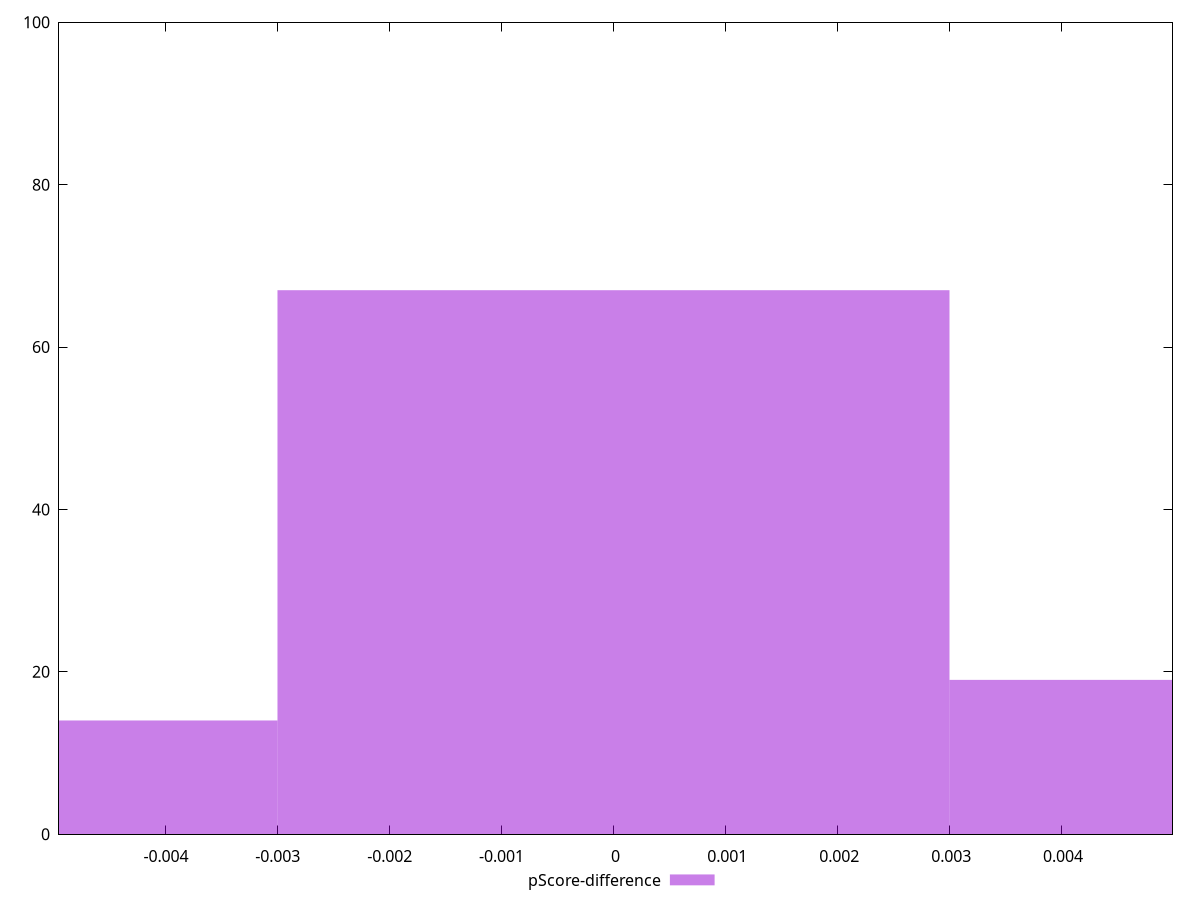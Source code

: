 reset

$pScoreDifference <<EOF
0 67
0.006006235871973644 19
-0.006006235871973644 14
EOF

set key outside below
set boxwidth 0.006006235871973644
set xrange [-0.004955813130335432:0.0049962411140783425]
set yrange [0:100]
set trange [0:100]
set style fill transparent solid 0.5 noborder
set terminal svg size 640, 490 enhanced background rgb 'white'
set output "report_00013_2021-02-09T12-04-24.940Z/total-blocking-time/samples/pages+cached/pScore-difference/histogram.svg"

plot $pScoreDifference title "pScore-difference" with boxes

reset
